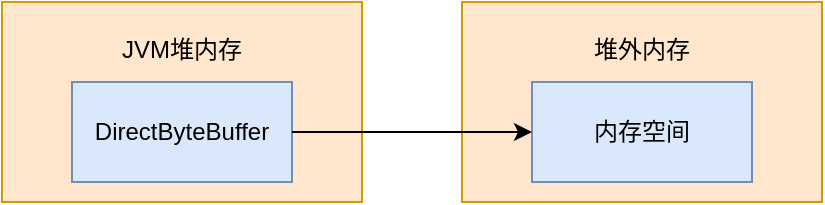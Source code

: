 <mxfile version="15.4.0" type="device"><diagram id="C5qaXmp50iMtXQ8t2jOA" name="第 1 页"><mxGraphModel dx="946" dy="623" grid="1" gridSize="10" guides="1" tooltips="1" connect="1" arrows="1" fold="1" page="1" pageScale="1" pageWidth="827" pageHeight="1169" math="0" shadow="0"><root><mxCell id="0"/><mxCell id="1" parent="0"/><mxCell id="QFmMPe1hTKysSn0xAhcD-3" value="" style="rounded=0;whiteSpace=wrap;html=1;fillColor=#ffe6cc;strokeColor=#d79b00;" vertex="1" parent="1"><mxGeometry x="100" y="200" width="180" height="100" as="geometry"/></mxCell><mxCell id="QFmMPe1hTKysSn0xAhcD-1" value="DirectByteBuffer" style="rounded=0;whiteSpace=wrap;html=1;fillColor=#dae8fc;strokeColor=#6c8ebf;" vertex="1" parent="1"><mxGeometry x="135" y="240" width="110" height="50" as="geometry"/></mxCell><mxCell id="QFmMPe1hTKysSn0xAhcD-4" value="JVM堆内存" style="text;html=1;strokeColor=none;fillColor=none;align=center;verticalAlign=middle;whiteSpace=wrap;rounded=0;" vertex="1" parent="1"><mxGeometry x="155" y="209" width="70" height="30" as="geometry"/></mxCell><mxCell id="QFmMPe1hTKysSn0xAhcD-5" value="" style="rounded=0;whiteSpace=wrap;html=1;fillColor=#ffe6cc;strokeColor=#d79b00;" vertex="1" parent="1"><mxGeometry x="330" y="200" width="180" height="100" as="geometry"/></mxCell><mxCell id="QFmMPe1hTKysSn0xAhcD-6" value="内存空间" style="rounded=0;whiteSpace=wrap;html=1;fillColor=#dae8fc;strokeColor=#6c8ebf;" vertex="1" parent="1"><mxGeometry x="365" y="240" width="110" height="50" as="geometry"/></mxCell><mxCell id="QFmMPe1hTKysSn0xAhcD-7" value="堆外内存" style="text;html=1;strokeColor=none;fillColor=none;align=center;verticalAlign=middle;whiteSpace=wrap;rounded=0;" vertex="1" parent="1"><mxGeometry x="385" y="209" width="70" height="30" as="geometry"/></mxCell><mxCell id="QFmMPe1hTKysSn0xAhcD-8" style="edgeStyle=orthogonalEdgeStyle;rounded=0;orthogonalLoop=1;jettySize=auto;html=1;exitX=1;exitY=0.5;exitDx=0;exitDy=0;entryX=0;entryY=0.5;entryDx=0;entryDy=0;" edge="1" parent="1" source="QFmMPe1hTKysSn0xAhcD-1" target="QFmMPe1hTKysSn0xAhcD-6"><mxGeometry relative="1" as="geometry"/></mxCell></root></mxGraphModel></diagram></mxfile>